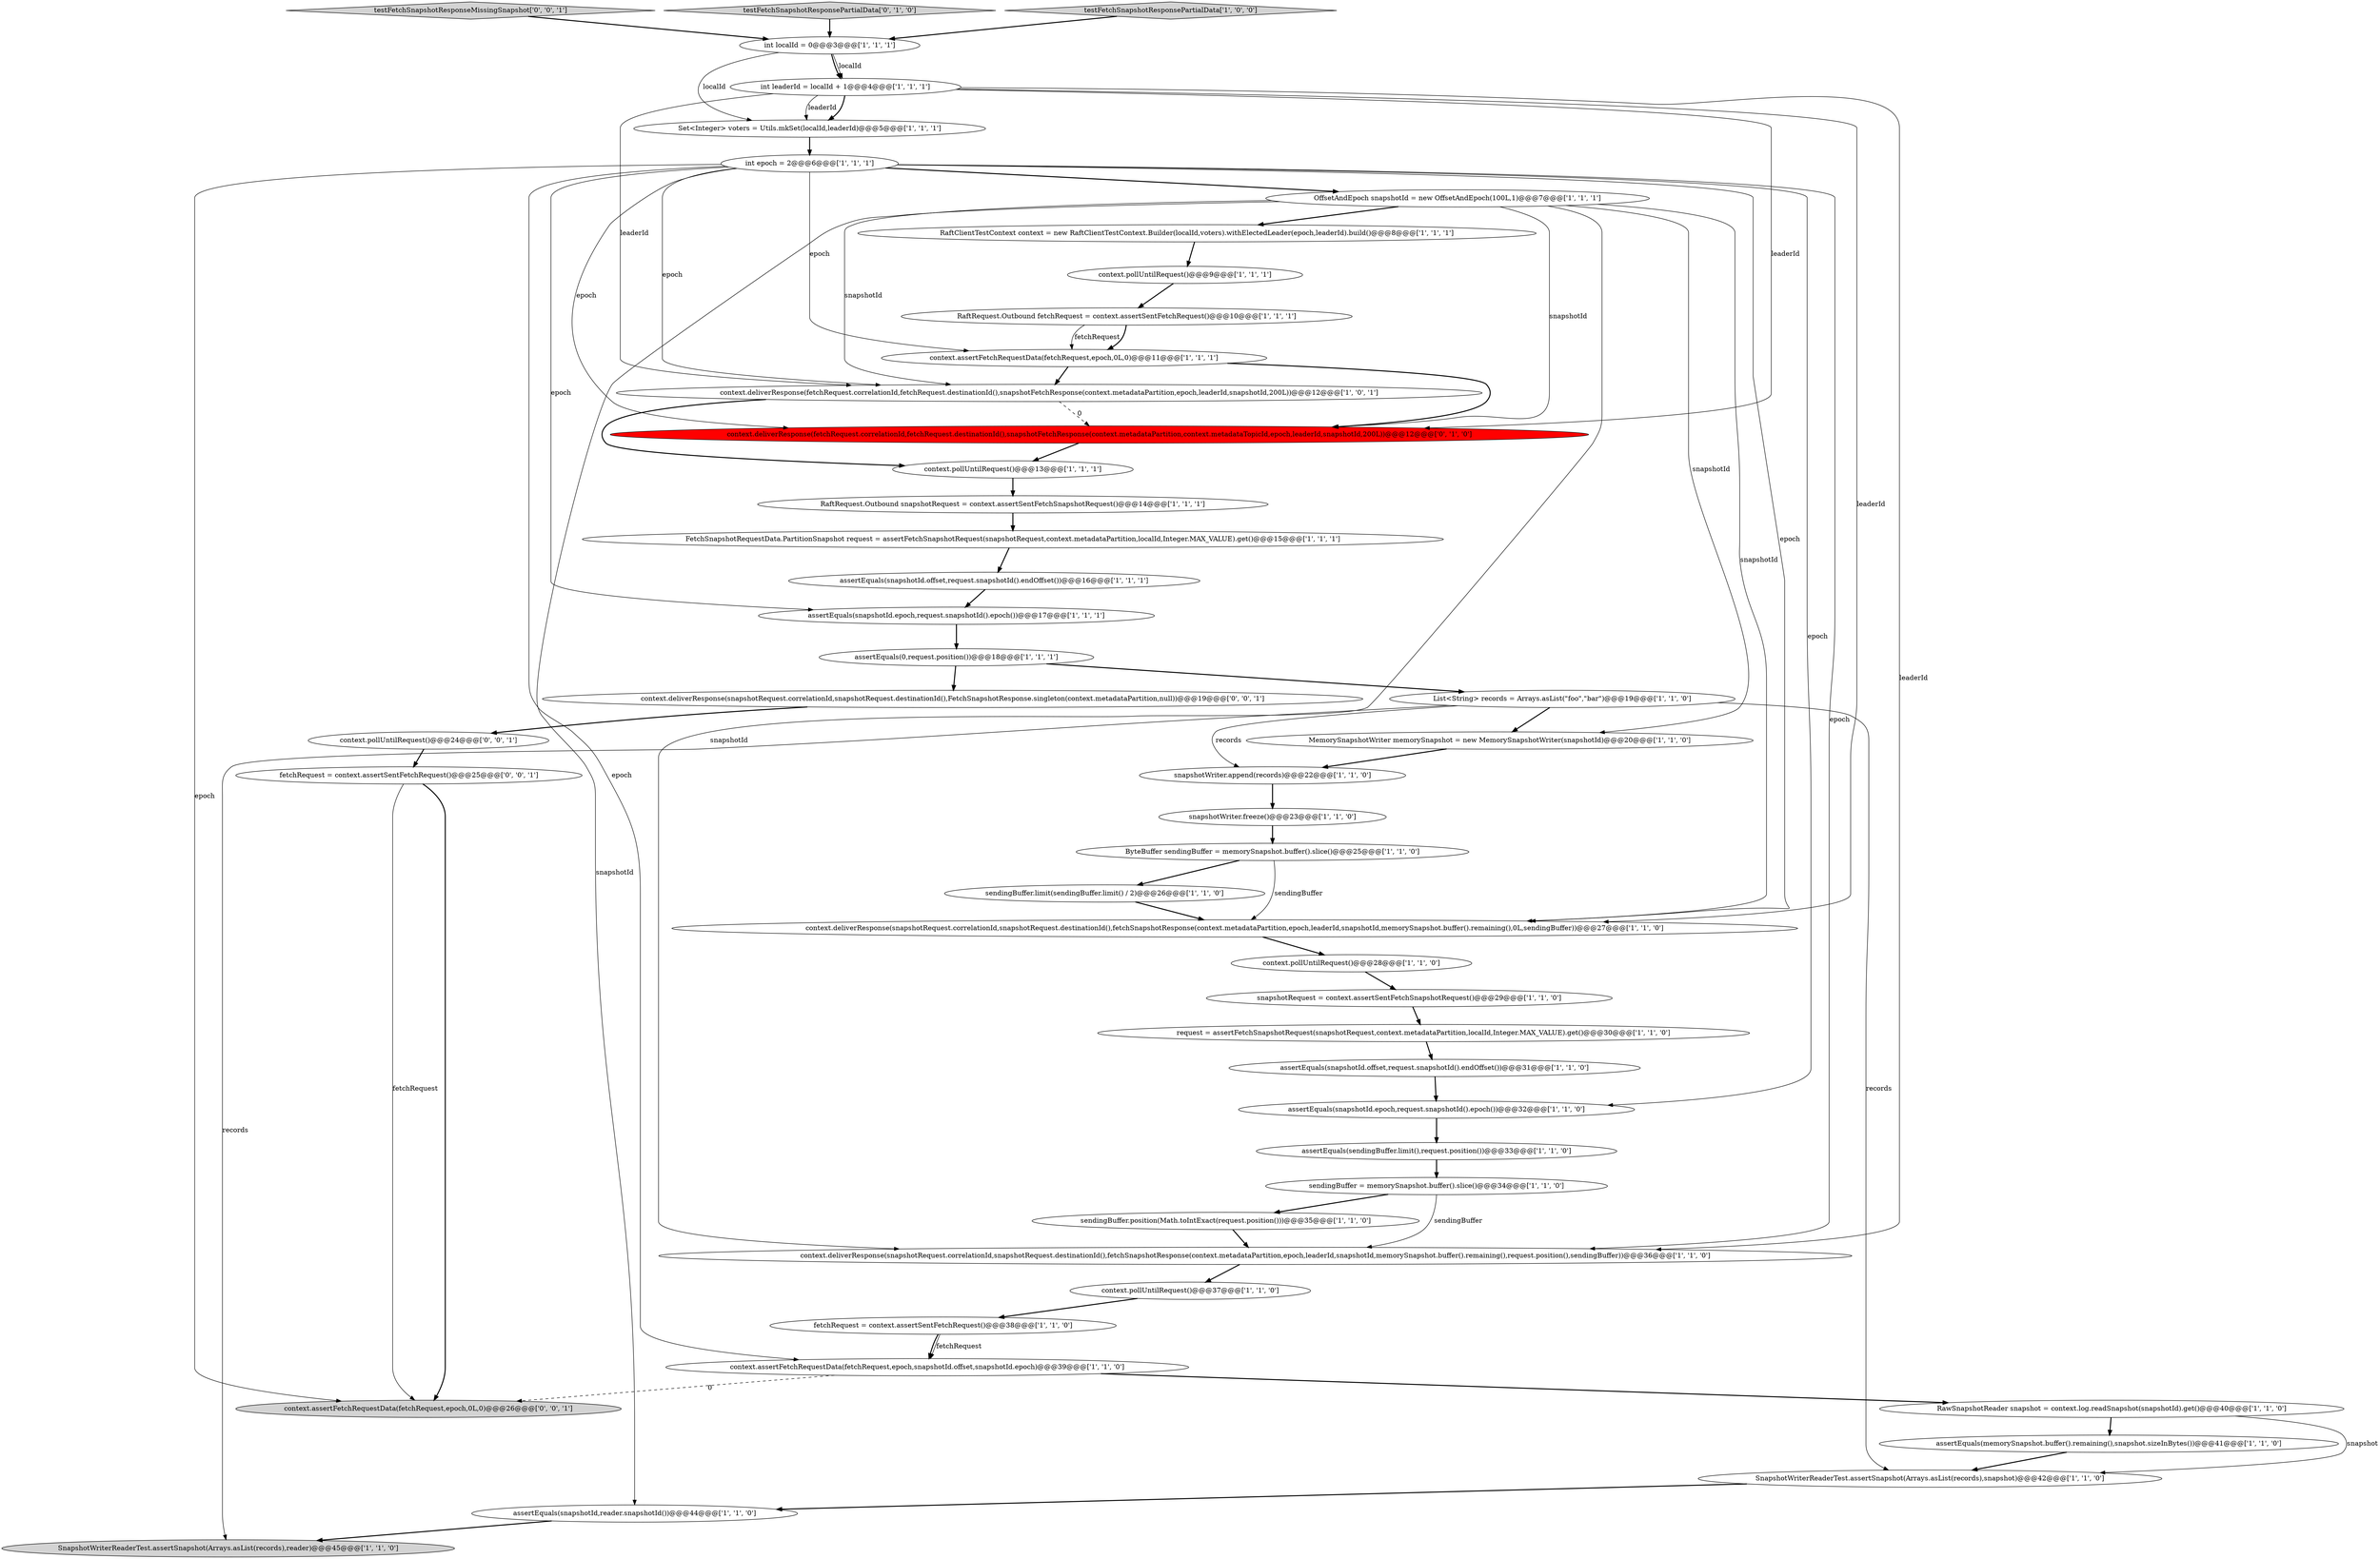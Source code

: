 digraph {
44 [style = filled, label = "fetchRequest = context.assertSentFetchRequest()@@@25@@@['0', '0', '1']", fillcolor = white, shape = ellipse image = "AAA0AAABBB3BBB"];
46 [style = filled, label = "context.pollUntilRequest()@@@24@@@['0', '0', '1']", fillcolor = white, shape = ellipse image = "AAA0AAABBB3BBB"];
13 [style = filled, label = "RaftRequest.Outbound fetchRequest = context.assertSentFetchRequest()@@@10@@@['1', '1', '1']", fillcolor = white, shape = ellipse image = "AAA0AAABBB1BBB"];
16 [style = filled, label = "context.assertFetchRequestData(fetchRequest,epoch,snapshotId.offset,snapshotId.epoch)@@@39@@@['1', '1', '0']", fillcolor = white, shape = ellipse image = "AAA0AAABBB1BBB"];
33 [style = filled, label = "FetchSnapshotRequestData.PartitionSnapshot request = assertFetchSnapshotRequest(snapshotRequest,context.metadataPartition,localId,Integer.MAX_VALUE).get()@@@15@@@['1', '1', '1']", fillcolor = white, shape = ellipse image = "AAA0AAABBB1BBB"];
26 [style = filled, label = "request = assertFetchSnapshotRequest(snapshotRequest,context.metadataPartition,localId,Integer.MAX_VALUE).get()@@@30@@@['1', '1', '0']", fillcolor = white, shape = ellipse image = "AAA0AAABBB1BBB"];
2 [style = filled, label = "sendingBuffer.limit(sendingBuffer.limit() / 2)@@@26@@@['1', '1', '0']", fillcolor = white, shape = ellipse image = "AAA0AAABBB1BBB"];
47 [style = filled, label = "testFetchSnapshotResponseMissingSnapshot['0', '0', '1']", fillcolor = lightgray, shape = diamond image = "AAA0AAABBB3BBB"];
22 [style = filled, label = "assertEquals(memorySnapshot.buffer().remaining(),snapshot.sizeInBytes())@@@41@@@['1', '1', '0']", fillcolor = white, shape = ellipse image = "AAA0AAABBB1BBB"];
8 [style = filled, label = "int leaderId = localId + 1@@@4@@@['1', '1', '1']", fillcolor = white, shape = ellipse image = "AAA0AAABBB1BBB"];
17 [style = filled, label = "RawSnapshotReader snapshot = context.log.readSnapshot(snapshotId).get()@@@40@@@['1', '1', '0']", fillcolor = white, shape = ellipse image = "AAA0AAABBB1BBB"];
21 [style = filled, label = "context.deliverResponse(snapshotRequest.correlationId,snapshotRequest.destinationId(),fetchSnapshotResponse(context.metadataPartition,epoch,leaderId,snapshotId,memorySnapshot.buffer().remaining(),0L,sendingBuffer))@@@27@@@['1', '1', '0']", fillcolor = white, shape = ellipse image = "AAA0AAABBB1BBB"];
11 [style = filled, label = "int localId = 0@@@3@@@['1', '1', '1']", fillcolor = white, shape = ellipse image = "AAA0AAABBB1BBB"];
24 [style = filled, label = "assertEquals(sendingBuffer.limit(),request.position())@@@33@@@['1', '1', '0']", fillcolor = white, shape = ellipse image = "AAA0AAABBB1BBB"];
12 [style = filled, label = "OffsetAndEpoch snapshotId = new OffsetAndEpoch(100L,1)@@@7@@@['1', '1', '1']", fillcolor = white, shape = ellipse image = "AAA0AAABBB1BBB"];
37 [style = filled, label = "context.assertFetchRequestData(fetchRequest,epoch,0L,0)@@@11@@@['1', '1', '1']", fillcolor = white, shape = ellipse image = "AAA0AAABBB1BBB"];
39 [style = filled, label = "assertEquals(snapshotId.epoch,request.snapshotId().epoch())@@@32@@@['1', '1', '0']", fillcolor = white, shape = ellipse image = "AAA0AAABBB1BBB"];
3 [style = filled, label = "assertEquals(snapshotId,reader.snapshotId())@@@44@@@['1', '1', '0']", fillcolor = white, shape = ellipse image = "AAA0AAABBB1BBB"];
41 [style = filled, label = "context.deliverResponse(fetchRequest.correlationId,fetchRequest.destinationId(),snapshotFetchResponse(context.metadataPartition,context.metadataTopicId,epoch,leaderId,snapshotId,200L))@@@12@@@['0', '1', '0']", fillcolor = red, shape = ellipse image = "AAA1AAABBB2BBB"];
25 [style = filled, label = "ByteBuffer sendingBuffer = memorySnapshot.buffer().slice()@@@25@@@['1', '1', '0']", fillcolor = white, shape = ellipse image = "AAA0AAABBB1BBB"];
27 [style = filled, label = "SnapshotWriterReaderTest.assertSnapshot(Arrays.asList(records),reader)@@@45@@@['1', '1', '0']", fillcolor = lightgray, shape = ellipse image = "AAA0AAABBB1BBB"];
0 [style = filled, label = "int epoch = 2@@@6@@@['1', '1', '1']", fillcolor = white, shape = ellipse image = "AAA0AAABBB1BBB"];
9 [style = filled, label = "fetchRequest = context.assertSentFetchRequest()@@@38@@@['1', '1', '0']", fillcolor = white, shape = ellipse image = "AAA0AAABBB1BBB"];
30 [style = filled, label = "context.deliverResponse(fetchRequest.correlationId,fetchRequest.destinationId(),snapshotFetchResponse(context.metadataPartition,epoch,leaderId,snapshotId,200L))@@@12@@@['1', '0', '1']", fillcolor = white, shape = ellipse image = "AAA0AAABBB1BBB"];
35 [style = filled, label = "assertEquals(snapshotId.offset,request.snapshotId().endOffset())@@@31@@@['1', '1', '0']", fillcolor = white, shape = ellipse image = "AAA0AAABBB1BBB"];
7 [style = filled, label = "context.deliverResponse(snapshotRequest.correlationId,snapshotRequest.destinationId(),fetchSnapshotResponse(context.metadataPartition,epoch,leaderId,snapshotId,memorySnapshot.buffer().remaining(),request.position(),sendingBuffer))@@@36@@@['1', '1', '0']", fillcolor = white, shape = ellipse image = "AAA0AAABBB1BBB"];
31 [style = filled, label = "context.pollUntilRequest()@@@13@@@['1', '1', '1']", fillcolor = white, shape = ellipse image = "AAA0AAABBB1BBB"];
6 [style = filled, label = "context.pollUntilRequest()@@@37@@@['1', '1', '0']", fillcolor = white, shape = ellipse image = "AAA0AAABBB1BBB"];
38 [style = filled, label = "assertEquals(0,request.position())@@@18@@@['1', '1', '1']", fillcolor = white, shape = ellipse image = "AAA0AAABBB1BBB"];
45 [style = filled, label = "context.assertFetchRequestData(fetchRequest,epoch,0L,0)@@@26@@@['0', '0', '1']", fillcolor = lightgray, shape = ellipse image = "AAA0AAABBB3BBB"];
14 [style = filled, label = "MemorySnapshotWriter memorySnapshot = new MemorySnapshotWriter(snapshotId)@@@20@@@['1', '1', '0']", fillcolor = white, shape = ellipse image = "AAA0AAABBB1BBB"];
19 [style = filled, label = "sendingBuffer = memorySnapshot.buffer().slice()@@@34@@@['1', '1', '0']", fillcolor = white, shape = ellipse image = "AAA0AAABBB1BBB"];
20 [style = filled, label = "assertEquals(snapshotId.epoch,request.snapshotId().epoch())@@@17@@@['1', '1', '1']", fillcolor = white, shape = ellipse image = "AAA0AAABBB1BBB"];
18 [style = filled, label = "RaftClientTestContext context = new RaftClientTestContext.Builder(localId,voters).withElectedLeader(epoch,leaderId).build()@@@8@@@['1', '1', '1']", fillcolor = white, shape = ellipse image = "AAA0AAABBB1BBB"];
43 [style = filled, label = "context.deliverResponse(snapshotRequest.correlationId,snapshotRequest.destinationId(),FetchSnapshotResponse.singleton(context.metadataPartition,null))@@@19@@@['0', '0', '1']", fillcolor = white, shape = ellipse image = "AAA0AAABBB3BBB"];
15 [style = filled, label = "SnapshotWriterReaderTest.assertSnapshot(Arrays.asList(records),snapshot)@@@42@@@['1', '1', '0']", fillcolor = white, shape = ellipse image = "AAA0AAABBB1BBB"];
1 [style = filled, label = "snapshotWriter.append(records)@@@22@@@['1', '1', '0']", fillcolor = white, shape = ellipse image = "AAA0AAABBB1BBB"];
32 [style = filled, label = "RaftRequest.Outbound snapshotRequest = context.assertSentFetchSnapshotRequest()@@@14@@@['1', '1', '1']", fillcolor = white, shape = ellipse image = "AAA0AAABBB1BBB"];
10 [style = filled, label = "assertEquals(snapshotId.offset,request.snapshotId().endOffset())@@@16@@@['1', '1', '1']", fillcolor = white, shape = ellipse image = "AAA0AAABBB1BBB"];
23 [style = filled, label = "snapshotRequest = context.assertSentFetchSnapshotRequest()@@@29@@@['1', '1', '0']", fillcolor = white, shape = ellipse image = "AAA0AAABBB1BBB"];
5 [style = filled, label = "List<String> records = Arrays.asList(\"foo\",\"bar\")@@@19@@@['1', '1', '0']", fillcolor = white, shape = ellipse image = "AAA0AAABBB1BBB"];
29 [style = filled, label = "context.pollUntilRequest()@@@9@@@['1', '1', '1']", fillcolor = white, shape = ellipse image = "AAA0AAABBB1BBB"];
34 [style = filled, label = "sendingBuffer.position(Math.toIntExact(request.position()))@@@35@@@['1', '1', '0']", fillcolor = white, shape = ellipse image = "AAA0AAABBB1BBB"];
28 [style = filled, label = "Set<Integer> voters = Utils.mkSet(localId,leaderId)@@@5@@@['1', '1', '1']", fillcolor = white, shape = ellipse image = "AAA0AAABBB1BBB"];
36 [style = filled, label = "context.pollUntilRequest()@@@28@@@['1', '1', '0']", fillcolor = white, shape = ellipse image = "AAA0AAABBB1BBB"];
40 [style = filled, label = "snapshotWriter.freeze()@@@23@@@['1', '1', '0']", fillcolor = white, shape = ellipse image = "AAA0AAABBB1BBB"];
42 [style = filled, label = "testFetchSnapshotResponsePartialData['0', '1', '0']", fillcolor = lightgray, shape = diamond image = "AAA0AAABBB2BBB"];
4 [style = filled, label = "testFetchSnapshotResponsePartialData['1', '0', '0']", fillcolor = lightgray, shape = diamond image = "AAA0AAABBB1BBB"];
46->44 [style = bold, label=""];
38->5 [style = bold, label=""];
9->16 [style = solid, label="fetchRequest"];
8->28 [style = bold, label=""];
8->28 [style = solid, label="leaderId"];
19->34 [style = bold, label=""];
10->20 [style = bold, label=""];
12->7 [style = solid, label="snapshotId"];
0->20 [style = solid, label="epoch"];
24->19 [style = bold, label=""];
22->15 [style = bold, label=""];
0->37 [style = solid, label="epoch"];
30->41 [style = dashed, label="0"];
1->40 [style = bold, label=""];
5->15 [style = solid, label="records"];
8->21 [style = solid, label="leaderId"];
11->28 [style = solid, label="localId"];
37->30 [style = bold, label=""];
31->32 [style = bold, label=""];
0->12 [style = bold, label=""];
12->3 [style = solid, label="snapshotId"];
37->41 [style = bold, label=""];
13->37 [style = solid, label="fetchRequest"];
0->16 [style = solid, label="epoch"];
0->7 [style = solid, label="epoch"];
12->21 [style = solid, label="snapshotId"];
0->41 [style = solid, label="epoch"];
12->41 [style = solid, label="snapshotId"];
40->25 [style = bold, label=""];
23->26 [style = bold, label=""];
35->39 [style = bold, label=""];
39->24 [style = bold, label=""];
34->7 [style = bold, label=""];
33->10 [style = bold, label=""];
16->17 [style = bold, label=""];
20->38 [style = bold, label=""];
5->14 [style = bold, label=""];
17->22 [style = bold, label=""];
15->3 [style = bold, label=""];
25->2 [style = bold, label=""];
32->33 [style = bold, label=""];
9->16 [style = bold, label=""];
14->1 [style = bold, label=""];
43->46 [style = bold, label=""];
47->11 [style = bold, label=""];
3->27 [style = bold, label=""];
11->8 [style = solid, label="localId"];
28->0 [style = bold, label=""];
8->7 [style = solid, label="leaderId"];
25->21 [style = solid, label="sendingBuffer"];
19->7 [style = solid, label="sendingBuffer"];
8->41 [style = solid, label="leaderId"];
18->29 [style = bold, label=""];
13->37 [style = bold, label=""];
21->36 [style = bold, label=""];
36->23 [style = bold, label=""];
0->39 [style = solid, label="epoch"];
44->45 [style = solid, label="fetchRequest"];
42->11 [style = bold, label=""];
30->31 [style = bold, label=""];
2->21 [style = bold, label=""];
8->30 [style = solid, label="leaderId"];
5->27 [style = solid, label="records"];
7->6 [style = bold, label=""];
0->45 [style = solid, label="epoch"];
12->18 [style = bold, label=""];
26->35 [style = bold, label=""];
16->45 [style = dashed, label="0"];
0->21 [style = solid, label="epoch"];
12->30 [style = solid, label="snapshotId"];
11->8 [style = bold, label=""];
17->15 [style = solid, label="snapshot"];
41->31 [style = bold, label=""];
5->1 [style = solid, label="records"];
12->14 [style = solid, label="snapshotId"];
6->9 [style = bold, label=""];
4->11 [style = bold, label=""];
44->45 [style = bold, label=""];
38->43 [style = bold, label=""];
0->30 [style = solid, label="epoch"];
29->13 [style = bold, label=""];
}
